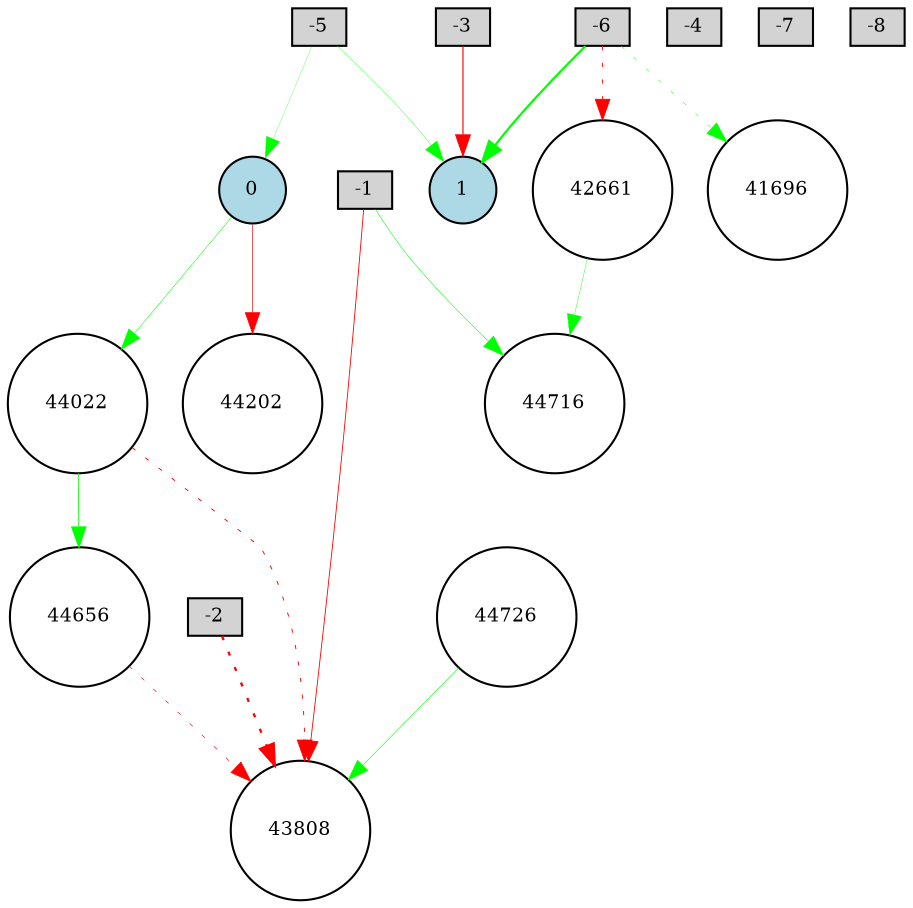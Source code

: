 digraph {
	node [fontsize=9 height=0.2 shape=circle width=0.2]
	-1 [fillcolor=lightgray shape=box style=filled]
	-2 [fillcolor=lightgray shape=box style=filled]
	-3 [fillcolor=lightgray shape=box style=filled]
	-4 [fillcolor=lightgray shape=box style=filled]
	-5 [fillcolor=lightgray shape=box style=filled]
	-6 [fillcolor=lightgray shape=box style=filled]
	-7 [fillcolor=lightgray shape=box style=filled]
	-8 [fillcolor=lightgray shape=box style=filled]
	0 [fillcolor=lightblue style=filled]
	1 [fillcolor=lightblue style=filled]
	43808 [fillcolor=white style=filled]
	41696 [fillcolor=white style=filled]
	42661 [fillcolor=white style=filled]
	44202 [fillcolor=white style=filled]
	44716 [fillcolor=white style=filled]
	44656 [fillcolor=white style=filled]
	44022 [fillcolor=white style=filled]
	44726 [fillcolor=white style=filled]
	-6 -> 1 [color=green penwidth=1.049358830652889 style=solid]
	-6 -> 41696 [color=green penwidth=0.22836448057905373 style=dotted]
	-6 -> 42661 [color=red penwidth=0.4318623873066366 style=dotted]
	-2 -> 43808 [color=red penwidth=1.1180732456013265 style=dotted]
	-5 -> 1 [color=green penwidth=0.17338724347232298 style=solid]
	44022 -> 43808 [color=red penwidth=0.44856043173534976 style=dotted]
	-1 -> 43808 [color=red penwidth=0.4136802988364774 style=solid]
	0 -> 44202 [color=red penwidth=0.32261185077808185 style=solid]
	0 -> 44022 [color=green penwidth=0.24877323099872115 style=solid]
	-3 -> 1 [color=red penwidth=0.546187338440644 style=solid]
	44022 -> 44656 [color=green penwidth=0.3964187383863409 style=solid]
	44656 -> 43808 [color=red penwidth=0.30725883606586846 style=dotted]
	-1 -> 44716 [color=green penwidth=0.26028404143369455 style=solid]
	42661 -> 44716 [color=green penwidth=0.1875340363246979 style=solid]
	44726 -> 43808 [color=green penwidth=0.2751878572827535 style=solid]
	-5 -> 0 [color=green penwidth=0.13275406695020478 style=solid]
}
